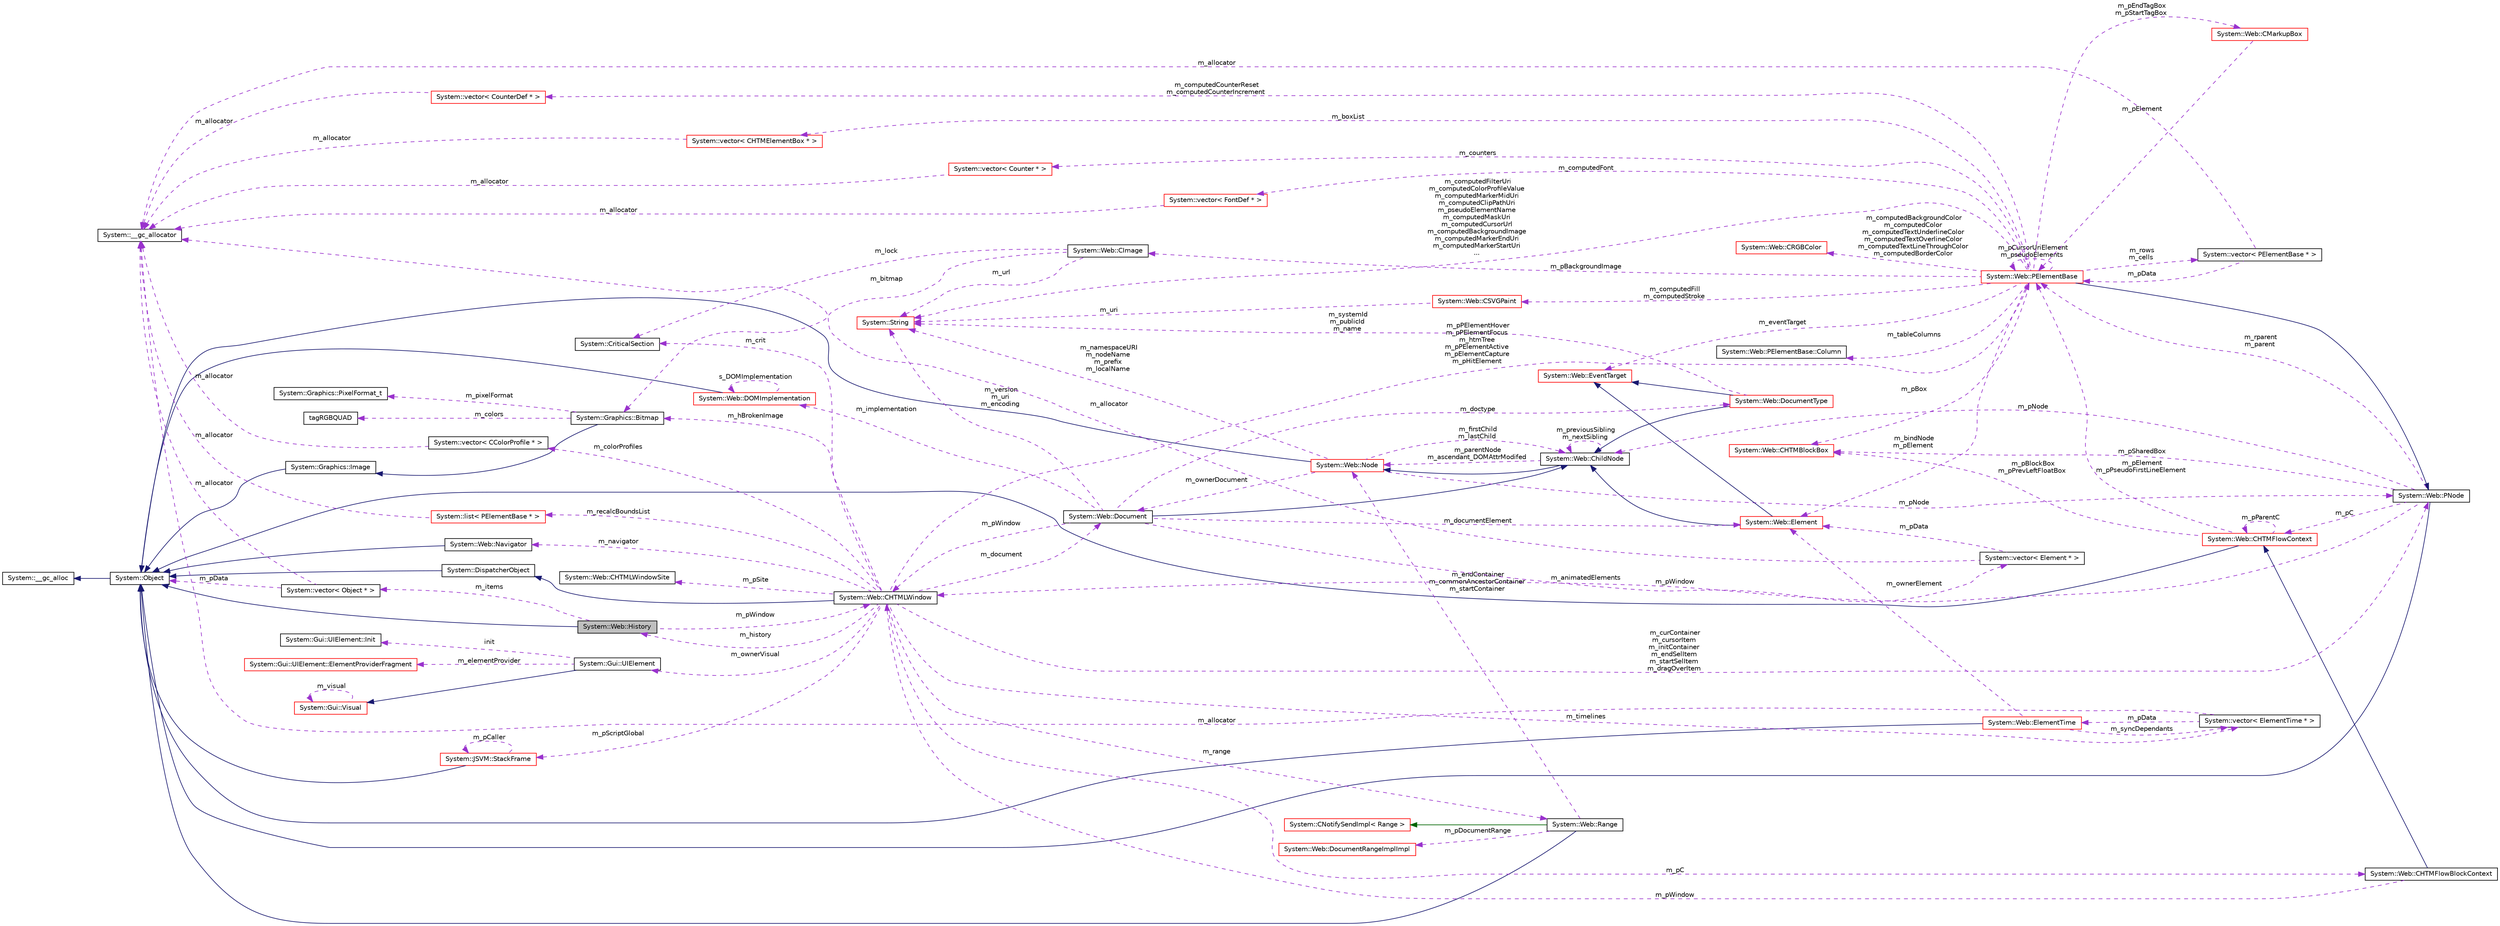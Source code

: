 digraph G
{
  edge [fontname="Helvetica",fontsize="10",labelfontname="Helvetica",labelfontsize="10"];
  node [fontname="Helvetica",fontsize="10",shape=record];
  rankdir="LR";
  Node1 [label="System::Web::History",height=0.2,width=0.4,color="black", fillcolor="grey75", style="filled" fontcolor="black"];
  Node2 -> Node1 [dir="back",color="midnightblue",fontsize="10",style="solid",fontname="Helvetica"];
  Node2 [label="System::Object",height=0.2,width=0.4,color="black", fillcolor="white", style="filled",URL="$class_system_1_1_object.html"];
  Node3 -> Node2 [dir="back",color="midnightblue",fontsize="10",style="solid",fontname="Helvetica"];
  Node3 [label="System::__gc_alloc",height=0.2,width=0.4,color="black", fillcolor="white", style="filled",URL="$class_system_1_1____gc__alloc.html"];
  Node4 -> Node1 [dir="back",color="darkorchid3",fontsize="10",style="dashed",label=" m_pWindow" ,fontname="Helvetica"];
  Node4 [label="System::Web::CHTMLWindow",height=0.2,width=0.4,color="black", fillcolor="white", style="filled",URL="$class_system_1_1_web_1_1_c_h_t_m_l_window.html"];
  Node5 -> Node4 [dir="back",color="midnightblue",fontsize="10",style="solid",fontname="Helvetica"];
  Node5 [label="System::DispatcherObject",height=0.2,width=0.4,color="black", fillcolor="white", style="filled",URL="$class_system_1_1_dispatcher_object.html"];
  Node2 -> Node5 [dir="back",color="midnightblue",fontsize="10",style="solid",fontname="Helvetica"];
  Node6 -> Node4 [dir="back",color="darkorchid3",fontsize="10",style="dashed",label=" m_pSite" ,fontname="Helvetica"];
  Node6 [label="System::Web::CHTMLWindowSite",height=0.2,width=0.4,color="black", fillcolor="white", style="filled",URL="$class_system_1_1_web_1_1_c_h_t_m_l_window_site.html"];
  Node7 -> Node4 [dir="back",color="darkorchid3",fontsize="10",style="dashed",label=" m_document" ,fontname="Helvetica"];
  Node7 [label="System::Web::Document",height=0.2,width=0.4,color="black", fillcolor="white", style="filled",URL="$class_system_1_1_web_1_1_document.html"];
  Node8 -> Node7 [dir="back",color="midnightblue",fontsize="10",style="solid",fontname="Helvetica"];
  Node8 [label="System::Web::ChildNode",height=0.2,width=0.4,color="black", fillcolor="white", style="filled",URL="$class_system_1_1_web_1_1_child_node.html"];
  Node9 -> Node8 [dir="back",color="midnightblue",fontsize="10",style="solid",fontname="Helvetica"];
  Node9 [label="System::Web::Node",height=0.2,width=0.4,color="red", fillcolor="white", style="filled",URL="$class_system_1_1_web_1_1_node.html"];
  Node2 -> Node9 [dir="back",color="midnightblue",fontsize="10",style="solid",fontname="Helvetica"];
  Node7 -> Node9 [dir="back",color="darkorchid3",fontsize="10",style="dashed",label=" m_ownerDocument" ,fontname="Helvetica"];
  Node10 -> Node9 [dir="back",color="darkorchid3",fontsize="10",style="dashed",label=" m_namespaceURI\nm_nodeName\nm_prefix\nm_localName" ,fontname="Helvetica"];
  Node10 [label="System::String",height=0.2,width=0.4,color="red", fillcolor="white", style="filled",URL="$class_system_1_1_string.html"];
  Node11 -> Node9 [dir="back",color="darkorchid3",fontsize="10",style="dashed",label=" m_pNode" ,fontname="Helvetica"];
  Node11 [label="System::Web::PNode",height=0.2,width=0.4,color="black", fillcolor="white", style="filled",URL="$class_system_1_1_web_1_1_p_node.html"];
  Node2 -> Node11 [dir="back",color="midnightblue",fontsize="10",style="solid",fontname="Helvetica"];
  Node4 -> Node11 [dir="back",color="darkorchid3",fontsize="10",style="dashed",label=" m_pWindow" ,fontname="Helvetica"];
  Node12 -> Node11 [dir="back",color="darkorchid3",fontsize="10",style="dashed",label=" m_rparent\nm_parent" ,fontname="Helvetica"];
  Node12 [label="System::Web::PElementBase",height=0.2,width=0.4,color="red", fillcolor="white", style="filled",URL="$class_system_1_1_web_1_1_p_element_base.html"];
  Node11 -> Node12 [dir="back",color="midnightblue",fontsize="10",style="solid",fontname="Helvetica"];
  Node13 -> Node12 [dir="back",color="darkorchid3",fontsize="10",style="dashed",label=" m_eventTarget" ,fontname="Helvetica"];
  Node13 [label="System::Web::EventTarget",height=0.2,width=0.4,color="red", fillcolor="white", style="filled",URL="$class_system_1_1_web_1_1_event_target.html"];
  Node14 -> Node12 [dir="back",color="darkorchid3",fontsize="10",style="dashed",label=" m_computedBackgroundColor\nm_computedColor\nm_computedTextUnderlineColor\nm_computedTextOverlineColor\nm_computedTextLineThroughColor\nm_computedBorderColor" ,fontname="Helvetica"];
  Node14 [label="System::Web::CRGBColor",height=0.2,width=0.4,color="red", fillcolor="white", style="filled",URL="$class_system_1_1_web_1_1_c_r_g_b_color.html"];
  Node15 -> Node12 [dir="back",color="darkorchid3",fontsize="10",style="dashed",label=" m_computedCounterReset\nm_computedCounterIncrement" ,fontname="Helvetica"];
  Node15 [label="System::vector\< CounterDef * \>",height=0.2,width=0.4,color="red", fillcolor="white", style="filled",URL="$class_system_1_1vector.html"];
  Node16 -> Node15 [dir="back",color="darkorchid3",fontsize="10",style="dashed",label=" m_allocator" ,fontname="Helvetica"];
  Node16 [label="System::__gc_allocator",height=0.2,width=0.4,color="black", fillcolor="white", style="filled",URL="$class_system_1_1____gc__allocator.html"];
  Node17 -> Node12 [dir="back",color="darkorchid3",fontsize="10",style="dashed",label=" m_boxList" ,fontname="Helvetica"];
  Node17 [label="System::vector\< CHTMElementBox * \>",height=0.2,width=0.4,color="red", fillcolor="white", style="filled",URL="$class_system_1_1vector.html"];
  Node16 -> Node17 [dir="back",color="darkorchid3",fontsize="10",style="dashed",label=" m_allocator" ,fontname="Helvetica"];
  Node18 -> Node12 [dir="back",color="darkorchid3",fontsize="10",style="dashed",label=" m_counters" ,fontname="Helvetica"];
  Node18 [label="System::vector\< Counter * \>",height=0.2,width=0.4,color="red", fillcolor="white", style="filled",URL="$class_system_1_1vector.html"];
  Node16 -> Node18 [dir="back",color="darkorchid3",fontsize="10",style="dashed",label=" m_allocator" ,fontname="Helvetica"];
  Node19 -> Node12 [dir="back",color="darkorchid3",fontsize="10",style="dashed",label=" m_tableColumns" ,fontname="Helvetica"];
  Node19 [label="System::Web::PElementBase::Column",height=0.2,width=0.4,color="black", fillcolor="white", style="filled",URL="$struct_system_1_1_web_1_1_p_element_base_1_1_column.html"];
  Node20 -> Node12 [dir="back",color="darkorchid3",fontsize="10",style="dashed",label=" m_pBackgroundImage" ,fontname="Helvetica"];
  Node20 [label="System::Web::CImage",height=0.2,width=0.4,color="black", fillcolor="white", style="filled",URL="$class_system_1_1_web_1_1_c_image.html"];
  Node21 -> Node20 [dir="back",color="darkorchid3",fontsize="10",style="dashed",label=" m_lock" ,fontname="Helvetica"];
  Node21 [label="System::CriticalSection",height=0.2,width=0.4,color="black", fillcolor="white", style="filled",URL="$class_system_1_1_critical_section.html"];
  Node10 -> Node20 [dir="back",color="darkorchid3",fontsize="10",style="dashed",label=" m_url" ,fontname="Helvetica"];
  Node22 -> Node20 [dir="back",color="darkorchid3",fontsize="10",style="dashed",label=" m_bitmap" ,fontname="Helvetica"];
  Node22 [label="System::Graphics::Bitmap",height=0.2,width=0.4,color="black", fillcolor="white", style="filled",URL="$class_system_1_1_graphics_1_1_bitmap.html"];
  Node23 -> Node22 [dir="back",color="midnightblue",fontsize="10",style="solid",fontname="Helvetica"];
  Node23 [label="System::Graphics::Image",height=0.2,width=0.4,color="black", fillcolor="white", style="filled",URL="$class_system_1_1_graphics_1_1_image.html"];
  Node2 -> Node23 [dir="back",color="midnightblue",fontsize="10",style="solid",fontname="Helvetica"];
  Node24 -> Node22 [dir="back",color="darkorchid3",fontsize="10",style="dashed",label=" m_pixelFormat" ,fontname="Helvetica"];
  Node24 [label="System::Graphics::PixelFormat_t",height=0.2,width=0.4,color="black", fillcolor="white", style="filled",URL="$class_system_1_1_graphics_1_1_pixel_format__t.html"];
  Node25 -> Node22 [dir="back",color="darkorchid3",fontsize="10",style="dashed",label=" m_colors" ,fontname="Helvetica"];
  Node25 [label="tagRGBQUAD",height=0.2,width=0.4,color="black", fillcolor="white", style="filled",URL="$structtag_r_g_b_q_u_a_d.html"];
  Node26 -> Node12 [dir="back",color="darkorchid3",fontsize="10",style="dashed",label=" m_pEndTagBox\nm_pStartTagBox" ,fontname="Helvetica"];
  Node26 [label="System::Web::CMarkupBox",height=0.2,width=0.4,color="red", fillcolor="white", style="filled",URL="$class_system_1_1_web_1_1_c_markup_box.html"];
  Node12 -> Node26 [dir="back",color="darkorchid3",fontsize="10",style="dashed",label=" m_pElement" ,fontname="Helvetica"];
  Node27 -> Node12 [dir="back",color="darkorchid3",fontsize="10",style="dashed",label=" m_rows\nm_cells" ,fontname="Helvetica"];
  Node27 [label="System::vector\< PElementBase * \>",height=0.2,width=0.4,color="black", fillcolor="white", style="filled",URL="$class_system_1_1vector.html"];
  Node16 -> Node27 [dir="back",color="darkorchid3",fontsize="10",style="dashed",label=" m_allocator" ,fontname="Helvetica"];
  Node12 -> Node27 [dir="back",color="darkorchid3",fontsize="10",style="dashed",label=" m_pData" ,fontname="Helvetica"];
  Node28 -> Node12 [dir="back",color="darkorchid3",fontsize="10",style="dashed",label=" m_computedFill\nm_computedStroke" ,fontname="Helvetica"];
  Node28 [label="System::Web::CSVGPaint",height=0.2,width=0.4,color="red", fillcolor="white", style="filled",URL="$class_system_1_1_web_1_1_c_s_v_g_paint.html"];
  Node10 -> Node28 [dir="back",color="darkorchid3",fontsize="10",style="dashed",label=" m_uri" ,fontname="Helvetica"];
  Node29 -> Node12 [dir="back",color="darkorchid3",fontsize="10",style="dashed",label=" m_computedFont" ,fontname="Helvetica"];
  Node29 [label="System::vector\< FontDef * \>",height=0.2,width=0.4,color="red", fillcolor="white", style="filled",URL="$class_system_1_1vector.html"];
  Node16 -> Node29 [dir="back",color="darkorchid3",fontsize="10",style="dashed",label=" m_allocator" ,fontname="Helvetica"];
  Node10 -> Node12 [dir="back",color="darkorchid3",fontsize="10",style="dashed",label=" m_computedFilterUri\nm_computedColorProfileValue\nm_computedMarkerMidUri\nm_computedClipPathUri\nm_pseudoElementName\nm_computedMaskUri\nm_computedCursorUrl\nm_computedBackgroundImage\nm_computedMarkerEndUri\nm_computedMarkerStartUri\n..." ,fontname="Helvetica"];
  Node30 -> Node12 [dir="back",color="darkorchid3",fontsize="10",style="dashed",label=" m_bindNode\nm_pElement" ,fontname="Helvetica"];
  Node30 [label="System::Web::Element",height=0.2,width=0.4,color="red", fillcolor="white", style="filled",URL="$class_system_1_1_web_1_1_element.html"];
  Node8 -> Node30 [dir="back",color="midnightblue",fontsize="10",style="solid",fontname="Helvetica"];
  Node13 -> Node30 [dir="back",color="midnightblue",fontsize="10",style="solid",fontname="Helvetica"];
  Node12 -> Node12 [dir="back",color="darkorchid3",fontsize="10",style="dashed",label=" m_pCursorUriElement\nm_pseudoElements" ,fontname="Helvetica"];
  Node31 -> Node12 [dir="back",color="darkorchid3",fontsize="10",style="dashed",label=" m_pBox" ,fontname="Helvetica"];
  Node31 [label="System::Web::CHTMBlockBox",height=0.2,width=0.4,color="red", fillcolor="white", style="filled",URL="$class_system_1_1_web_1_1_c_h_t_m_block_box.html"];
  Node8 -> Node11 [dir="back",color="darkorchid3",fontsize="10",style="dashed",label=" m_pNode" ,fontname="Helvetica"];
  Node32 -> Node11 [dir="back",color="darkorchid3",fontsize="10",style="dashed",label=" m_pC" ,fontname="Helvetica"];
  Node32 [label="System::Web::CHTMFlowContext",height=0.2,width=0.4,color="red", fillcolor="white", style="filled",URL="$class_system_1_1_web_1_1_c_h_t_m_flow_context.html"];
  Node2 -> Node32 [dir="back",color="midnightblue",fontsize="10",style="solid",fontname="Helvetica"];
  Node12 -> Node32 [dir="back",color="darkorchid3",fontsize="10",style="dashed",label=" m_pElement\nm_pPseudoFirstLineElement" ,fontname="Helvetica"];
  Node32 -> Node32 [dir="back",color="darkorchid3",fontsize="10",style="dashed",label=" m_pParentC" ,fontname="Helvetica"];
  Node31 -> Node32 [dir="back",color="darkorchid3",fontsize="10",style="dashed",label=" m_pBlockBox\nm_pPrevLeftFloatBox" ,fontname="Helvetica"];
  Node31 -> Node11 [dir="back",color="darkorchid3",fontsize="10",style="dashed",label=" m_pSharedBox" ,fontname="Helvetica"];
  Node8 -> Node9 [dir="back",color="darkorchid3",fontsize="10",style="dashed",label=" m_firstChild\nm_lastChild" ,fontname="Helvetica"];
  Node9 -> Node8 [dir="back",color="darkorchid3",fontsize="10",style="dashed",label=" m_parentNode\nm_ascendant_DOMAttrModifed" ,fontname="Helvetica"];
  Node8 -> Node8 [dir="back",color="darkorchid3",fontsize="10",style="dashed",label=" m_previousSibling\nm_nextSibling" ,fontname="Helvetica"];
  Node33 -> Node7 [dir="back",color="darkorchid3",fontsize="10",style="dashed",label=" m_implementation" ,fontname="Helvetica"];
  Node33 [label="System::Web::DOMImplementation",height=0.2,width=0.4,color="red", fillcolor="white", style="filled",URL="$class_system_1_1_web_1_1_d_o_m_implementation.html"];
  Node2 -> Node33 [dir="back",color="midnightblue",fontsize="10",style="solid",fontname="Helvetica"];
  Node33 -> Node33 [dir="back",color="darkorchid3",fontsize="10",style="dashed",label=" s_DOMImplementation" ,fontname="Helvetica"];
  Node34 -> Node7 [dir="back",color="darkorchid3",fontsize="10",style="dashed",label=" m_doctype" ,fontname="Helvetica"];
  Node34 [label="System::Web::DocumentType",height=0.2,width=0.4,color="red", fillcolor="white", style="filled",URL="$class_system_1_1_web_1_1_document_type.html"];
  Node8 -> Node34 [dir="back",color="midnightblue",fontsize="10",style="solid",fontname="Helvetica"];
  Node13 -> Node34 [dir="back",color="midnightblue",fontsize="10",style="solid",fontname="Helvetica"];
  Node10 -> Node34 [dir="back",color="darkorchid3",fontsize="10",style="dashed",label=" m_systemId\nm_publicId\nm_name" ,fontname="Helvetica"];
  Node35 -> Node7 [dir="back",color="darkorchid3",fontsize="10",style="dashed",label=" m_animatedElements" ,fontname="Helvetica"];
  Node35 [label="System::vector\< Element * \>",height=0.2,width=0.4,color="black", fillcolor="white", style="filled",URL="$class_system_1_1vector.html"];
  Node16 -> Node35 [dir="back",color="darkorchid3",fontsize="10",style="dashed",label=" m_allocator" ,fontname="Helvetica"];
  Node30 -> Node35 [dir="back",color="darkorchid3",fontsize="10",style="dashed",label=" m_pData" ,fontname="Helvetica"];
  Node4 -> Node7 [dir="back",color="darkorchid3",fontsize="10",style="dashed",label=" m_pWindow" ,fontname="Helvetica"];
  Node10 -> Node7 [dir="back",color="darkorchid3",fontsize="10",style="dashed",label=" m_version\nm_uri\nm_encoding" ,fontname="Helvetica"];
  Node30 -> Node7 [dir="back",color="darkorchid3",fontsize="10",style="dashed",label=" m_documentElement" ,fontname="Helvetica"];
  Node21 -> Node4 [dir="back",color="darkorchid3",fontsize="10",style="dashed",label=" m_crit" ,fontname="Helvetica"];
  Node36 -> Node4 [dir="back",color="darkorchid3",fontsize="10",style="dashed",label=" m_navigator" ,fontname="Helvetica"];
  Node36 [label="System::Web::Navigator",height=0.2,width=0.4,color="black", fillcolor="white", style="filled",URL="$class_system_1_1_web_1_1_navigator.html"];
  Node2 -> Node36 [dir="back",color="midnightblue",fontsize="10",style="solid",fontname="Helvetica"];
  Node1 -> Node4 [dir="back",color="darkorchid3",fontsize="10",style="dashed",label=" m_history" ,fontname="Helvetica"];
  Node37 -> Node4 [dir="back",color="darkorchid3",fontsize="10",style="dashed",label=" m_ownerVisual" ,fontname="Helvetica"];
  Node37 [label="System::Gui::UIElement",height=0.2,width=0.4,color="black", fillcolor="white", style="filled",URL="$class_system_1_1_gui_1_1_u_i_element.html"];
  Node38 -> Node37 [dir="back",color="midnightblue",fontsize="10",style="solid",fontname="Helvetica"];
  Node38 [label="System::Gui::Visual",height=0.2,width=0.4,color="red", fillcolor="white", style="filled",URL="$class_system_1_1_gui_1_1_visual.html"];
  Node38 -> Node38 [dir="back",color="darkorchid3",fontsize="10",style="dashed",label=" m_visual" ,fontname="Helvetica"];
  Node39 -> Node37 [dir="back",color="darkorchid3",fontsize="10",style="dashed",label=" init" ,fontname="Helvetica"];
  Node39 [label="System::Gui::UIElement::Init",height=0.2,width=0.4,color="black", fillcolor="white", style="filled",URL="$class_system_1_1_gui_1_1_u_i_element_1_1_init.html"];
  Node40 -> Node37 [dir="back",color="darkorchid3",fontsize="10",style="dashed",label=" m_elementProvider" ,fontname="Helvetica"];
  Node40 [label="System::Gui::UIElement::ElementProviderFragment",height=0.2,width=0.4,color="red", fillcolor="white", style="filled",URL="$class_system_1_1_gui_1_1_u_i_element_1_1_element_provider_fragment.html"];
  Node41 -> Node4 [dir="back",color="darkorchid3",fontsize="10",style="dashed",label=" m_timelines" ,fontname="Helvetica"];
  Node41 [label="System::vector\< ElementTime * \>",height=0.2,width=0.4,color="black", fillcolor="white", style="filled",URL="$class_system_1_1vector.html"];
  Node16 -> Node41 [dir="back",color="darkorchid3",fontsize="10",style="dashed",label=" m_allocator" ,fontname="Helvetica"];
  Node42 -> Node41 [dir="back",color="darkorchid3",fontsize="10",style="dashed",label=" m_pData" ,fontname="Helvetica"];
  Node42 [label="System::Web::ElementTime",height=0.2,width=0.4,color="red", fillcolor="white", style="filled",URL="$class_system_1_1_web_1_1_element_time.html"];
  Node2 -> Node42 [dir="back",color="midnightblue",fontsize="10",style="solid",fontname="Helvetica"];
  Node41 -> Node42 [dir="back",color="darkorchid3",fontsize="10",style="dashed",label=" m_syncDependants" ,fontname="Helvetica"];
  Node30 -> Node42 [dir="back",color="darkorchid3",fontsize="10",style="dashed",label=" m_ownerElement" ,fontname="Helvetica"];
  Node43 -> Node4 [dir="back",color="darkorchid3",fontsize="10",style="dashed",label=" m_pC" ,fontname="Helvetica"];
  Node43 [label="System::Web::CHTMFlowBlockContext",height=0.2,width=0.4,color="black", fillcolor="white", style="filled",URL="$class_system_1_1_web_1_1_c_h_t_m_flow_block_context.html"];
  Node32 -> Node43 [dir="back",color="midnightblue",fontsize="10",style="solid",fontname="Helvetica"];
  Node4 -> Node43 [dir="back",color="darkorchid3",fontsize="10",style="dashed",label=" m_pWindow" ,fontname="Helvetica"];
  Node44 -> Node4 [dir="back",color="darkorchid3",fontsize="10",style="dashed",label=" m_range" ,fontname="Helvetica"];
  Node44 [label="System::Web::Range",height=0.2,width=0.4,color="black", fillcolor="white", style="filled",URL="$class_system_1_1_web_1_1_range.html"];
  Node2 -> Node44 [dir="back",color="midnightblue",fontsize="10",style="solid",fontname="Helvetica"];
  Node45 -> Node44 [dir="back",color="darkgreen",fontsize="10",style="solid",fontname="Helvetica"];
  Node45 [label="System::CNotifySendImpl\< Range \>",height=0.2,width=0.4,color="red", fillcolor="white", style="filled",URL="$class_system_1_1_c_notify_send_impl.html"];
  Node46 -> Node44 [dir="back",color="darkorchid3",fontsize="10",style="dashed",label=" m_pDocumentRange" ,fontname="Helvetica"];
  Node46 [label="System::Web::DocumentRangeImplImpl",height=0.2,width=0.4,color="red", fillcolor="white", style="filled",URL="$class_system_1_1_web_1_1_document_range_impl_impl.html"];
  Node9 -> Node44 [dir="back",color="darkorchid3",fontsize="10",style="dashed",label=" m_endContainer\nm_commonAncestorContainer\nm_startContainer" ,fontname="Helvetica"];
  Node11 -> Node4 [dir="back",color="darkorchid3",fontsize="10",style="dashed",label=" m_curContainer\nm_cursorItem\nm_initContainer\nm_endSelItem\nm_startSelItem\nm_dragOverItem" ,fontname="Helvetica"];
  Node22 -> Node4 [dir="back",color="darkorchid3",fontsize="10",style="dashed",label=" m_hBrokenImage" ,fontname="Helvetica"];
  Node47 -> Node4 [dir="back",color="darkorchid3",fontsize="10",style="dashed",label=" m_colorProfiles" ,fontname="Helvetica"];
  Node47 [label="System::vector\< CColorProfile * \>",height=0.2,width=0.4,color="black", fillcolor="white", style="filled",URL="$class_system_1_1vector.html"];
  Node16 -> Node47 [dir="back",color="darkorchid3",fontsize="10",style="dashed",label=" m_allocator" ,fontname="Helvetica"];
  Node12 -> Node4 [dir="back",color="darkorchid3",fontsize="10",style="dashed",label=" m_pPElementHover\nm_pPElementFocus\nm_htmTree\nm_pPElementActive\nm_pElementCapture\nm_pHitElement" ,fontname="Helvetica"];
  Node48 -> Node4 [dir="back",color="darkorchid3",fontsize="10",style="dashed",label=" m_pScriptGlobal" ,fontname="Helvetica"];
  Node48 [label="System::JSVM::StackFrame",height=0.2,width=0.4,color="red", fillcolor="white", style="filled",URL="$class_system_1_1_j_s_v_m_1_1_stack_frame.html"];
  Node2 -> Node48 [dir="back",color="midnightblue",fontsize="10",style="solid",fontname="Helvetica"];
  Node48 -> Node48 [dir="back",color="darkorchid3",fontsize="10",style="dashed",label=" m_pCaller" ,fontname="Helvetica"];
  Node49 -> Node4 [dir="back",color="darkorchid3",fontsize="10",style="dashed",label=" m_recalcBoundsList" ,fontname="Helvetica"];
  Node49 [label="System::list\< PElementBase * \>",height=0.2,width=0.4,color="red", fillcolor="white", style="filled",URL="$class_system_1_1list.html"];
  Node16 -> Node49 [dir="back",color="darkorchid3",fontsize="10",style="dashed",label=" m_allocator" ,fontname="Helvetica"];
  Node50 -> Node1 [dir="back",color="darkorchid3",fontsize="10",style="dashed",label=" m_items" ,fontname="Helvetica"];
  Node50 [label="System::vector\< Object * \>",height=0.2,width=0.4,color="black", fillcolor="white", style="filled",URL="$class_system_1_1vector.html"];
  Node16 -> Node50 [dir="back",color="darkorchid3",fontsize="10",style="dashed",label=" m_allocator" ,fontname="Helvetica"];
  Node2 -> Node50 [dir="back",color="darkorchid3",fontsize="10",style="dashed",label=" m_pData" ,fontname="Helvetica"];
}
